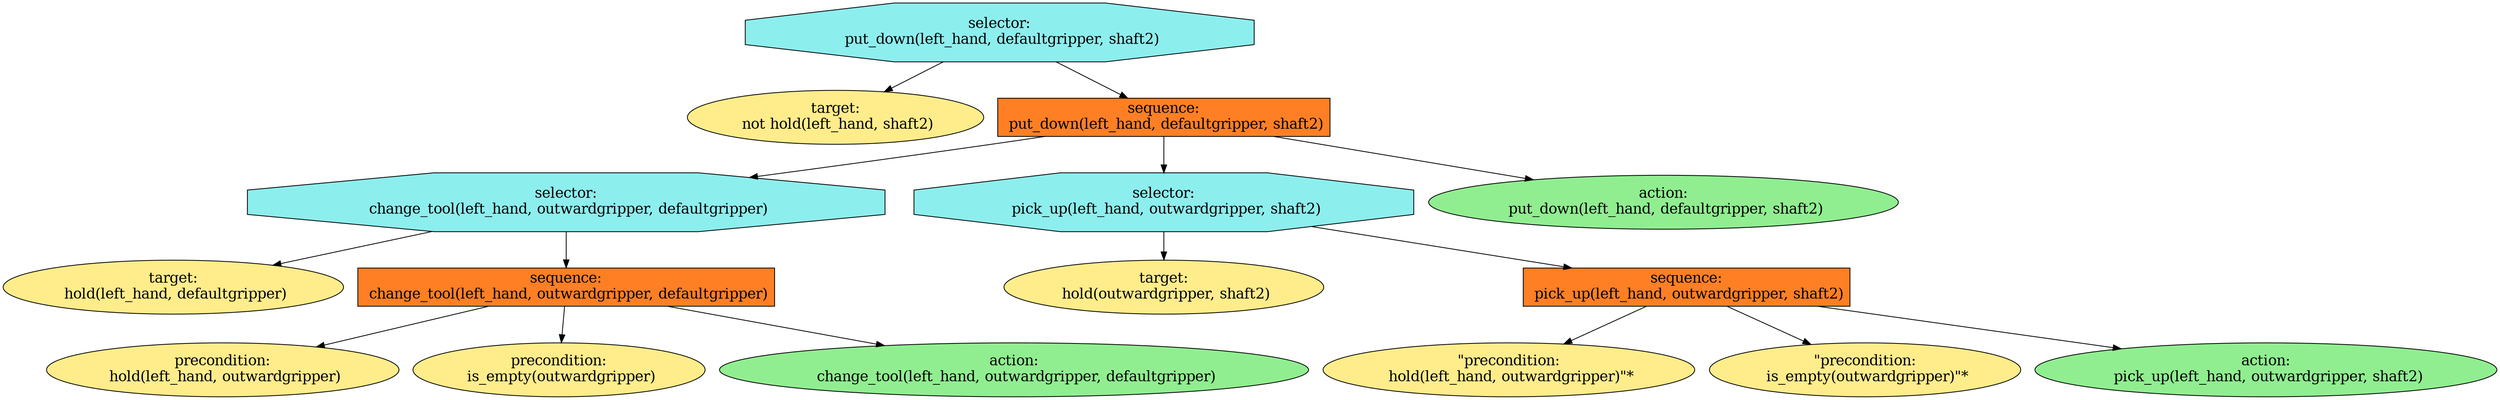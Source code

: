 digraph pastafarianism {
ordering=out;
graph [fontname="times-roman"];
node [fontname="times-roman"];
edge [fontname="times-roman"];
"selector:
 put_down(left_hand, defaultgripper, shaft2)" [fillcolor=darkslategray2, fontcolor=black, fontsize=18, label="selector:
 put_down(left_hand, defaultgripper, shaft2)", shape=octagon, style=filled];
"target:
 not hold(left_hand, shaft2)" [fillcolor=lightgoldenrod1, fontcolor=black, fontsize=18, label="target:
 not hold(left_hand, shaft2)", shape=ellipse, style=filled];
"selector:
 put_down(left_hand, defaultgripper, shaft2)" -> "target:
 not hold(left_hand, shaft2)";
"sequence:
 put_down(left_hand, defaultgripper, shaft2)" [fillcolor=chocolate1, fontcolor=black, fontsize=18, label="sequence:
 put_down(left_hand, defaultgripper, shaft2)", shape=box, style=filled];
"selector:
 put_down(left_hand, defaultgripper, shaft2)" -> "sequence:
 put_down(left_hand, defaultgripper, shaft2)";
"selector:
 change_tool(left_hand, outwardgripper, defaultgripper)" [fillcolor=darkslategray2, fontcolor=black, fontsize=18, label="selector:
 change_tool(left_hand, outwardgripper, defaultgripper)", shape=octagon, style=filled];
"sequence:
 put_down(left_hand, defaultgripper, shaft2)" -> "selector:
 change_tool(left_hand, outwardgripper, defaultgripper)";
"target:
 hold(left_hand, defaultgripper)" [fillcolor=lightgoldenrod1, fontcolor=black, fontsize=18, label="target:
 hold(left_hand, defaultgripper)", shape=ellipse, style=filled];
"selector:
 change_tool(left_hand, outwardgripper, defaultgripper)" -> "target:
 hold(left_hand, defaultgripper)";
"sequence:
 change_tool(left_hand, outwardgripper, defaultgripper)" [fillcolor=chocolate1, fontcolor=black, fontsize=18, label="sequence:
 change_tool(left_hand, outwardgripper, defaultgripper)", shape=box, style=filled];
"selector:
 change_tool(left_hand, outwardgripper, defaultgripper)" -> "sequence:
 change_tool(left_hand, outwardgripper, defaultgripper)";
"precondition:
 hold(left_hand, outwardgripper)" [fillcolor=lightgoldenrod1, fontcolor=black, fontsize=18, label="precondition:
 hold(left_hand, outwardgripper)", shape=ellipse, style=filled];
"sequence:
 change_tool(left_hand, outwardgripper, defaultgripper)" -> "precondition:
 hold(left_hand, outwardgripper)";
"precondition:
 is_empty(outwardgripper)" [fillcolor=lightgoldenrod1, fontcolor=black, fontsize=18, label="precondition:
 is_empty(outwardgripper)", shape=ellipse, style=filled];
"sequence:
 change_tool(left_hand, outwardgripper, defaultgripper)" -> "precondition:
 is_empty(outwardgripper)";
"action:
 change_tool(left_hand, outwardgripper, defaultgripper)" [fillcolor=lightgreen, fontcolor=black, fontsize=18, label="action:
 change_tool(left_hand, outwardgripper, defaultgripper)", shape=ellipse, style=filled];
"sequence:
 change_tool(left_hand, outwardgripper, defaultgripper)" -> "action:
 change_tool(left_hand, outwardgripper, defaultgripper)";
"selector:
 pick_up(left_hand, outwardgripper, shaft2)" [fillcolor=darkslategray2, fontcolor=black, fontsize=18, label="selector:
 pick_up(left_hand, outwardgripper, shaft2)", shape=octagon, style=filled];
"sequence:
 put_down(left_hand, defaultgripper, shaft2)" -> "selector:
 pick_up(left_hand, outwardgripper, shaft2)";
"target:
 hold(outwardgripper, shaft2)" [fillcolor=lightgoldenrod1, fontcolor=black, fontsize=18, label="target:
 hold(outwardgripper, shaft2)", shape=ellipse, style=filled];
"selector:
 pick_up(left_hand, outwardgripper, shaft2)" -> "target:
 hold(outwardgripper, shaft2)";
"sequence:
 pick_up(left_hand, outwardgripper, shaft2)" [fillcolor=chocolate1, fontcolor=black, fontsize=18, label="sequence:
 pick_up(left_hand, outwardgripper, shaft2)", shape=box, style=filled];
"selector:
 pick_up(left_hand, outwardgripper, shaft2)" -> "sequence:
 pick_up(left_hand, outwardgripper, shaft2)";
"\"precondition:\n hold(left_hand, outwardgripper)\"*" [fillcolor=lightgoldenrod1, fontcolor=black, fontsize=18, label="\"precondition:\n hold(left_hand, outwardgripper)\"*", shape=ellipse, style=filled];
"sequence:
 pick_up(left_hand, outwardgripper, shaft2)" -> "\"precondition:\n hold(left_hand, outwardgripper)\"*";
"\"precondition:\n is_empty(outwardgripper)\"*" [fillcolor=lightgoldenrod1, fontcolor=black, fontsize=18, label="\"precondition:\n is_empty(outwardgripper)\"*", shape=ellipse, style=filled];
"sequence:
 pick_up(left_hand, outwardgripper, shaft2)" -> "\"precondition:\n is_empty(outwardgripper)\"*";
"action:
 pick_up(left_hand, outwardgripper, shaft2)" [fillcolor=lightgreen, fontcolor=black, fontsize=18, label="action:
 pick_up(left_hand, outwardgripper, shaft2)", shape=ellipse, style=filled];
"sequence:
 pick_up(left_hand, outwardgripper, shaft2)" -> "action:
 pick_up(left_hand, outwardgripper, shaft2)";
"action:
 put_down(left_hand, defaultgripper, shaft2)" [fillcolor=lightgreen, fontcolor=black, fontsize=18, label="action:
 put_down(left_hand, defaultgripper, shaft2)", shape=ellipse, style=filled];
"sequence:
 put_down(left_hand, defaultgripper, shaft2)" -> "action:
 put_down(left_hand, defaultgripper, shaft2)";
}
